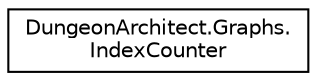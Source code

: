 digraph "Graphical Class Hierarchy"
{
  edge [fontname="Helvetica",fontsize="10",labelfontname="Helvetica",labelfontsize="10"];
  node [fontname="Helvetica",fontsize="10",shape=record];
  rankdir="LR";
  Node1 [label="DungeonArchitect.Graphs.\lIndexCounter",height=0.2,width=0.4,color="black", fillcolor="white", style="filled",URL="$class_dungeon_architect_1_1_graphs_1_1_index_counter.html",tooltip="An ID provider for graph objects "];
}
